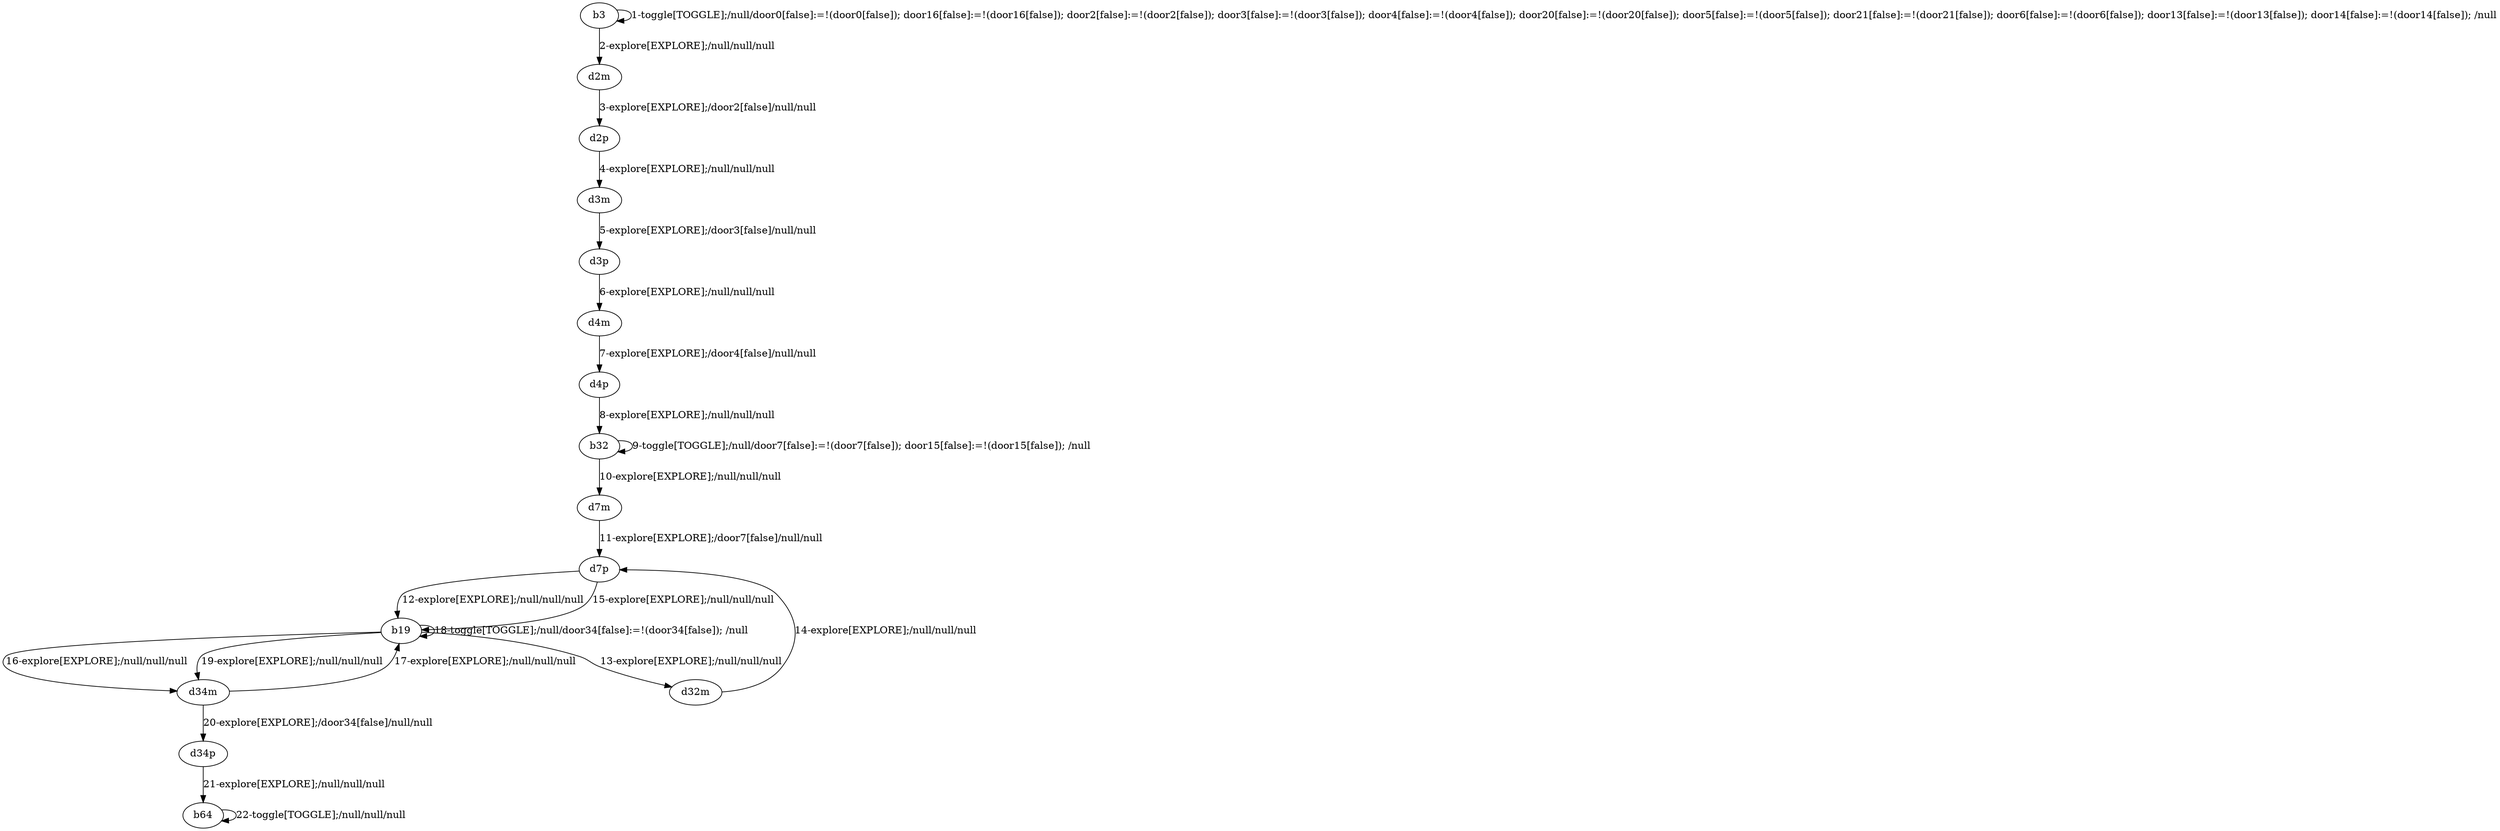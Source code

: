 # Total number of goals covered by this test: 2
# b64 --> b64
# d34p --> b64

digraph g {
"b3" -> "b3" [label = "1-toggle[TOGGLE];/null/door0[false]:=!(door0[false]); door16[false]:=!(door16[false]); door2[false]:=!(door2[false]); door3[false]:=!(door3[false]); door4[false]:=!(door4[false]); door20[false]:=!(door20[false]); door5[false]:=!(door5[false]); door21[false]:=!(door21[false]); door6[false]:=!(door6[false]); door13[false]:=!(door13[false]); door14[false]:=!(door14[false]); /null"];
"b3" -> "d2m" [label = "2-explore[EXPLORE];/null/null/null"];
"d2m" -> "d2p" [label = "3-explore[EXPLORE];/door2[false]/null/null"];
"d2p" -> "d3m" [label = "4-explore[EXPLORE];/null/null/null"];
"d3m" -> "d3p" [label = "5-explore[EXPLORE];/door3[false]/null/null"];
"d3p" -> "d4m" [label = "6-explore[EXPLORE];/null/null/null"];
"d4m" -> "d4p" [label = "7-explore[EXPLORE];/door4[false]/null/null"];
"d4p" -> "b32" [label = "8-explore[EXPLORE];/null/null/null"];
"b32" -> "b32" [label = "9-toggle[TOGGLE];/null/door7[false]:=!(door7[false]); door15[false]:=!(door15[false]); /null"];
"b32" -> "d7m" [label = "10-explore[EXPLORE];/null/null/null"];
"d7m" -> "d7p" [label = "11-explore[EXPLORE];/door7[false]/null/null"];
"d7p" -> "b19" [label = "12-explore[EXPLORE];/null/null/null"];
"b19" -> "d32m" [label = "13-explore[EXPLORE];/null/null/null"];
"d32m" -> "d7p" [label = "14-explore[EXPLORE];/null/null/null"];
"d7p" -> "b19" [label = "15-explore[EXPLORE];/null/null/null"];
"b19" -> "d34m" [label = "16-explore[EXPLORE];/null/null/null"];
"d34m" -> "b19" [label = "17-explore[EXPLORE];/null/null/null"];
"b19" -> "b19" [label = "18-toggle[TOGGLE];/null/door34[false]:=!(door34[false]); /null"];
"b19" -> "d34m" [label = "19-explore[EXPLORE];/null/null/null"];
"d34m" -> "d34p" [label = "20-explore[EXPLORE];/door34[false]/null/null"];
"d34p" -> "b64" [label = "21-explore[EXPLORE];/null/null/null"];
"b64" -> "b64" [label = "22-toggle[TOGGLE];/null/null/null"];
}